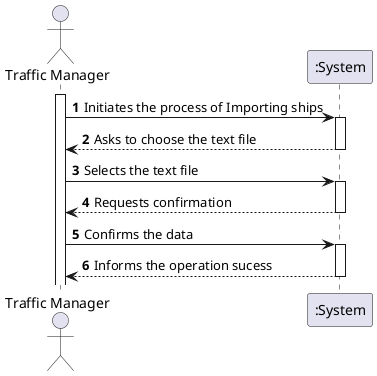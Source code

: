 @startuml
'https://plantuml.com/sequence-diagram

autonumber
actor "Traffic Manager" as TM
activate TM

TM -> ":System": Initiates the process of Importing ships
activate ":System"
":System" --> TM: Asks to choose the text file
deactivate ":System"

TM -> ":System": Selects the text file
activate ":System"
":System" --> TM : Requests confirmation
deactivate ":System"

TM -> ":System" : Confirms the data
activate ":System"
":System" --> TM : Informs the operation sucess
deactivate ":System"
@enduml